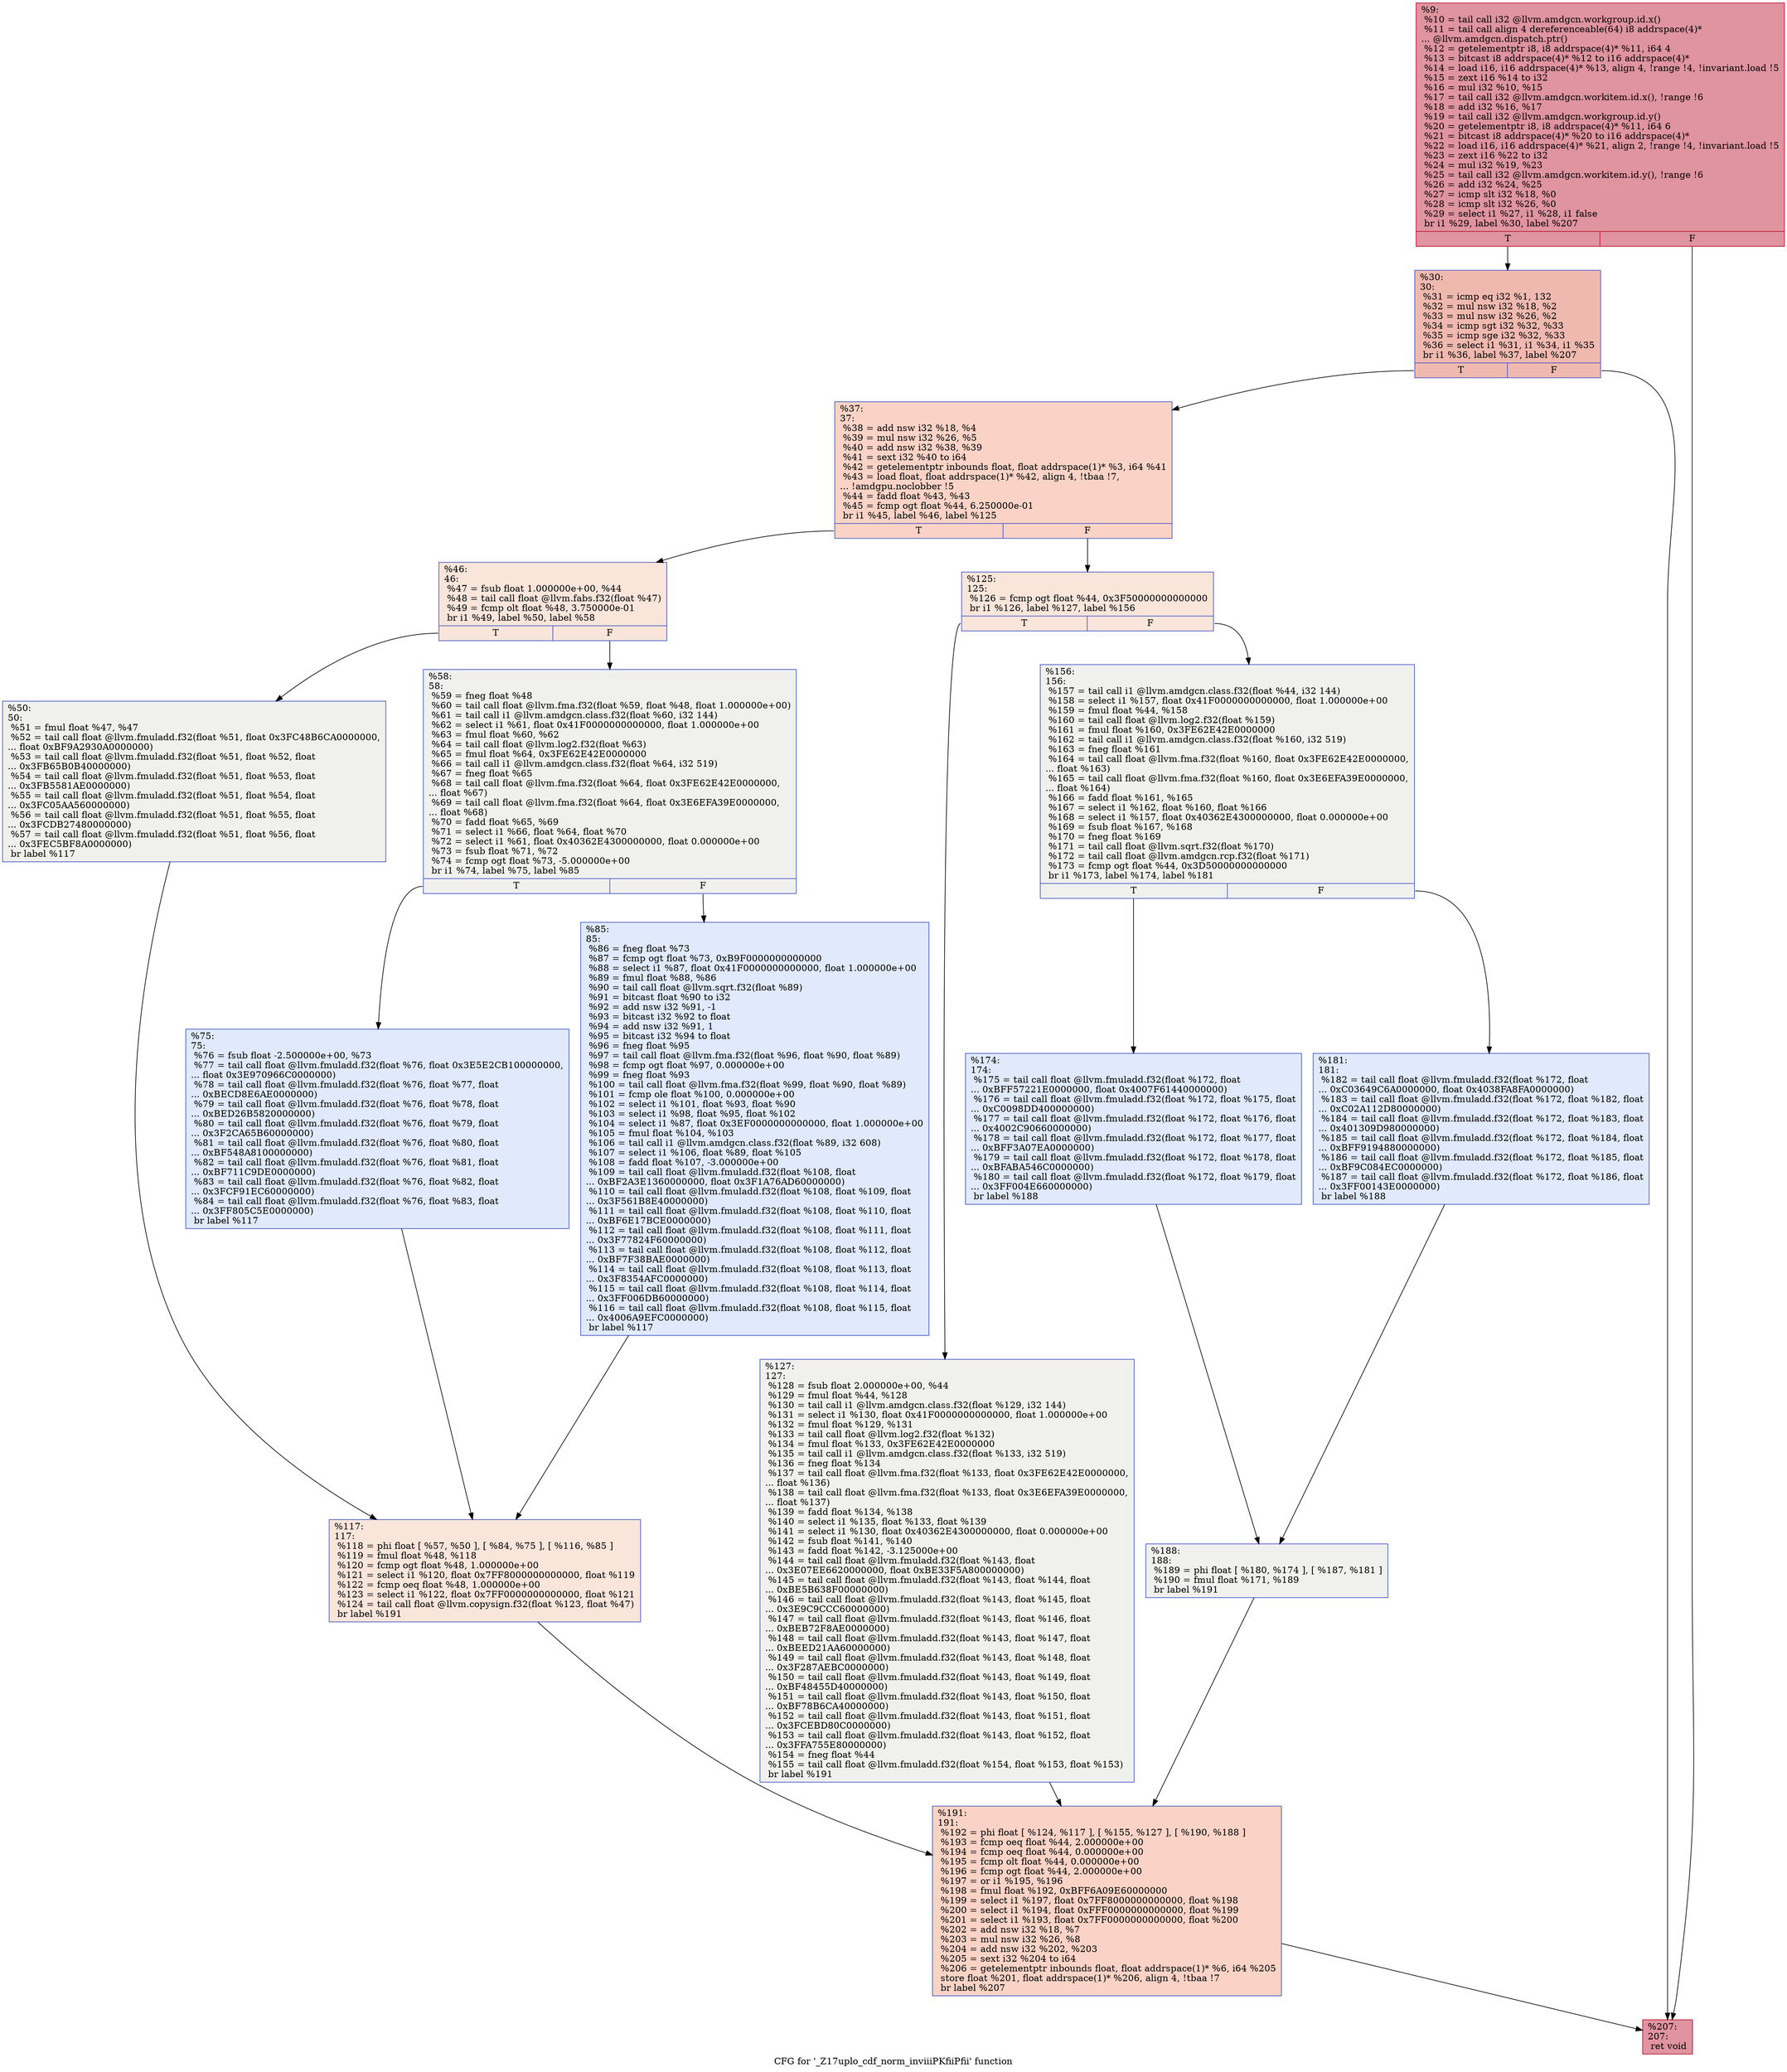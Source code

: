 digraph "CFG for '_Z17uplo_cdf_norm_inviiiPKfiiPfii' function" {
	label="CFG for '_Z17uplo_cdf_norm_inviiiPKfiiPfii' function";

	Node0x5207780 [shape=record,color="#b70d28ff", style=filled, fillcolor="#b70d2870",label="{%9:\l  %10 = tail call i32 @llvm.amdgcn.workgroup.id.x()\l  %11 = tail call align 4 dereferenceable(64) i8 addrspace(4)*\l... @llvm.amdgcn.dispatch.ptr()\l  %12 = getelementptr i8, i8 addrspace(4)* %11, i64 4\l  %13 = bitcast i8 addrspace(4)* %12 to i16 addrspace(4)*\l  %14 = load i16, i16 addrspace(4)* %13, align 4, !range !4, !invariant.load !5\l  %15 = zext i16 %14 to i32\l  %16 = mul i32 %10, %15\l  %17 = tail call i32 @llvm.amdgcn.workitem.id.x(), !range !6\l  %18 = add i32 %16, %17\l  %19 = tail call i32 @llvm.amdgcn.workgroup.id.y()\l  %20 = getelementptr i8, i8 addrspace(4)* %11, i64 6\l  %21 = bitcast i8 addrspace(4)* %20 to i16 addrspace(4)*\l  %22 = load i16, i16 addrspace(4)* %21, align 2, !range !4, !invariant.load !5\l  %23 = zext i16 %22 to i32\l  %24 = mul i32 %19, %23\l  %25 = tail call i32 @llvm.amdgcn.workitem.id.y(), !range !6\l  %26 = add i32 %24, %25\l  %27 = icmp slt i32 %18, %0\l  %28 = icmp slt i32 %26, %0\l  %29 = select i1 %27, i1 %28, i1 false\l  br i1 %29, label %30, label %207\l|{<s0>T|<s1>F}}"];
	Node0x5207780:s0 -> Node0x520bd40;
	Node0x5207780:s1 -> Node0x520bdd0;
	Node0x520bd40 [shape=record,color="#3d50c3ff", style=filled, fillcolor="#de614d70",label="{%30:\l30:                                               \l  %31 = icmp eq i32 %1, 132\l  %32 = mul nsw i32 %18, %2\l  %33 = mul nsw i32 %26, %2\l  %34 = icmp sgt i32 %32, %33\l  %35 = icmp sge i32 %32, %33\l  %36 = select i1 %31, i1 %34, i1 %35\l  br i1 %36, label %37, label %207\l|{<s0>T|<s1>F}}"];
	Node0x520bd40:s0 -> Node0x5209dc0;
	Node0x520bd40:s1 -> Node0x520bdd0;
	Node0x5209dc0 [shape=record,color="#3d50c3ff", style=filled, fillcolor="#f59c7d70",label="{%37:\l37:                                               \l  %38 = add nsw i32 %18, %4\l  %39 = mul nsw i32 %26, %5\l  %40 = add nsw i32 %38, %39\l  %41 = sext i32 %40 to i64\l  %42 = getelementptr inbounds float, float addrspace(1)* %3, i64 %41\l  %43 = load float, float addrspace(1)* %42, align 4, !tbaa !7,\l... !amdgpu.noclobber !5\l  %44 = fadd float %43, %43\l  %45 = fcmp ogt float %44, 6.250000e-01\l  br i1 %45, label %46, label %125\l|{<s0>T|<s1>F}}"];
	Node0x5209dc0:s0 -> Node0x520d510;
	Node0x5209dc0:s1 -> Node0x520d5a0;
	Node0x520d510 [shape=record,color="#3d50c3ff", style=filled, fillcolor="#f4c5ad70",label="{%46:\l46:                                               \l  %47 = fsub float 1.000000e+00, %44\l  %48 = tail call float @llvm.fabs.f32(float %47)\l  %49 = fcmp olt float %48, 3.750000e-01\l  br i1 %49, label %50, label %58\l|{<s0>T|<s1>F}}"];
	Node0x520d510:s0 -> Node0x520da00;
	Node0x520d510:s1 -> Node0x520da90;
	Node0x520da00 [shape=record,color="#3d50c3ff", style=filled, fillcolor="#dedcdb70",label="{%50:\l50:                                               \l  %51 = fmul float %47, %47\l  %52 = tail call float @llvm.fmuladd.f32(float %51, float 0x3FC48B6CA0000000,\l... float 0xBF9A2930A0000000)\l  %53 = tail call float @llvm.fmuladd.f32(float %51, float %52, float\l... 0x3FB65B0B40000000)\l  %54 = tail call float @llvm.fmuladd.f32(float %51, float %53, float\l... 0x3FB5581AE0000000)\l  %55 = tail call float @llvm.fmuladd.f32(float %51, float %54, float\l... 0x3FC05AA560000000)\l  %56 = tail call float @llvm.fmuladd.f32(float %51, float %55, float\l... 0x3FCDB27480000000)\l  %57 = tail call float @llvm.fmuladd.f32(float %51, float %56, float\l... 0x3FEC5BF8A0000000)\l  br label %117\l}"];
	Node0x520da00 -> Node0x520e710;
	Node0x520da90 [shape=record,color="#3d50c3ff", style=filled, fillcolor="#dedcdb70",label="{%58:\l58:                                               \l  %59 = fneg float %48\l  %60 = tail call float @llvm.fma.f32(float %59, float %48, float 1.000000e+00)\l  %61 = tail call i1 @llvm.amdgcn.class.f32(float %60, i32 144)\l  %62 = select i1 %61, float 0x41F0000000000000, float 1.000000e+00\l  %63 = fmul float %60, %62\l  %64 = tail call float @llvm.log2.f32(float %63)\l  %65 = fmul float %64, 0x3FE62E42E0000000\l  %66 = tail call i1 @llvm.amdgcn.class.f32(float %64, i32 519)\l  %67 = fneg float %65\l  %68 = tail call float @llvm.fma.f32(float %64, float 0x3FE62E42E0000000,\l... float %67)\l  %69 = tail call float @llvm.fma.f32(float %64, float 0x3E6EFA39E0000000,\l... float %68)\l  %70 = fadd float %65, %69\l  %71 = select i1 %66, float %64, float %70\l  %72 = select i1 %61, float 0x40362E4300000000, float 0.000000e+00\l  %73 = fsub float %71, %72\l  %74 = fcmp ogt float %73, -5.000000e+00\l  br i1 %74, label %75, label %85\l|{<s0>T|<s1>F}}"];
	Node0x520da90:s0 -> Node0x520fb90;
	Node0x520da90:s1 -> Node0x520fc20;
	Node0x520fb90 [shape=record,color="#3d50c3ff", style=filled, fillcolor="#b9d0f970",label="{%75:\l75:                                               \l  %76 = fsub float -2.500000e+00, %73\l  %77 = tail call float @llvm.fmuladd.f32(float %76, float 0x3E5E2CB100000000,\l... float 0x3E970966C0000000)\l  %78 = tail call float @llvm.fmuladd.f32(float %76, float %77, float\l... 0xBECD8E6AE0000000)\l  %79 = tail call float @llvm.fmuladd.f32(float %76, float %78, float\l... 0xBED26B5820000000)\l  %80 = tail call float @llvm.fmuladd.f32(float %76, float %79, float\l... 0x3F2CA65B60000000)\l  %81 = tail call float @llvm.fmuladd.f32(float %76, float %80, float\l... 0xBF548A8100000000)\l  %82 = tail call float @llvm.fmuladd.f32(float %76, float %81, float\l... 0xBF711C9DE0000000)\l  %83 = tail call float @llvm.fmuladd.f32(float %76, float %82, float\l... 0x3FCF91EC60000000)\l  %84 = tail call float @llvm.fmuladd.f32(float %76, float %83, float\l... 0x3FF805C5E0000000)\l  br label %117\l}"];
	Node0x520fb90 -> Node0x520e710;
	Node0x520fc20 [shape=record,color="#3d50c3ff", style=filled, fillcolor="#b9d0f970",label="{%85:\l85:                                               \l  %86 = fneg float %73\l  %87 = fcmp ogt float %73, 0xB9F0000000000000\l  %88 = select i1 %87, float 0x41F0000000000000, float 1.000000e+00\l  %89 = fmul float %88, %86\l  %90 = tail call float @llvm.sqrt.f32(float %89)\l  %91 = bitcast float %90 to i32\l  %92 = add nsw i32 %91, -1\l  %93 = bitcast i32 %92 to float\l  %94 = add nsw i32 %91, 1\l  %95 = bitcast i32 %94 to float\l  %96 = fneg float %95\l  %97 = tail call float @llvm.fma.f32(float %96, float %90, float %89)\l  %98 = fcmp ogt float %97, 0.000000e+00\l  %99 = fneg float %93\l  %100 = tail call float @llvm.fma.f32(float %99, float %90, float %89)\l  %101 = fcmp ole float %100, 0.000000e+00\l  %102 = select i1 %101, float %93, float %90\l  %103 = select i1 %98, float %95, float %102\l  %104 = select i1 %87, float 0x3EF0000000000000, float 1.000000e+00\l  %105 = fmul float %104, %103\l  %106 = tail call i1 @llvm.amdgcn.class.f32(float %89, i32 608)\l  %107 = select i1 %106, float %89, float %105\l  %108 = fadd float %107, -3.000000e+00\l  %109 = tail call float @llvm.fmuladd.f32(float %108, float\l... 0xBF2A3E1360000000, float 0x3F1A76AD60000000)\l  %110 = tail call float @llvm.fmuladd.f32(float %108, float %109, float\l... 0x3F561B8E40000000)\l  %111 = tail call float @llvm.fmuladd.f32(float %108, float %110, float\l... 0xBF6E17BCE0000000)\l  %112 = tail call float @llvm.fmuladd.f32(float %108, float %111, float\l... 0x3F77824F60000000)\l  %113 = tail call float @llvm.fmuladd.f32(float %108, float %112, float\l... 0xBF7F38BAE0000000)\l  %114 = tail call float @llvm.fmuladd.f32(float %108, float %113, float\l... 0x3F8354AFC0000000)\l  %115 = tail call float @llvm.fmuladd.f32(float %108, float %114, float\l... 0x3FF006DB60000000)\l  %116 = tail call float @llvm.fmuladd.f32(float %108, float %115, float\l... 0x4006A9EFC0000000)\l  br label %117\l}"];
	Node0x520fc20 -> Node0x520e710;
	Node0x520e710 [shape=record,color="#3d50c3ff", style=filled, fillcolor="#f4c5ad70",label="{%117:\l117:                                              \l  %118 = phi float [ %57, %50 ], [ %84, %75 ], [ %116, %85 ]\l  %119 = fmul float %48, %118\l  %120 = fcmp ogt float %48, 1.000000e+00\l  %121 = select i1 %120, float 0x7FF8000000000000, float %119\l  %122 = fcmp oeq float %48, 1.000000e+00\l  %123 = select i1 %122, float 0x7FF0000000000000, float %121\l  %124 = tail call float @llvm.copysign.f32(float %123, float %47)\l  br label %191\l}"];
	Node0x520e710 -> Node0x5212d90;
	Node0x520d5a0 [shape=record,color="#3d50c3ff", style=filled, fillcolor="#f4c5ad70",label="{%125:\l125:                                              \l  %126 = fcmp ogt float %44, 0x3F50000000000000\l  br i1 %126, label %127, label %156\l|{<s0>T|<s1>F}}"];
	Node0x520d5a0:s0 -> Node0x5212f20;
	Node0x520d5a0:s1 -> Node0x5212fb0;
	Node0x5212f20 [shape=record,color="#3d50c3ff", style=filled, fillcolor="#dedcdb70",label="{%127:\l127:                                              \l  %128 = fsub float 2.000000e+00, %44\l  %129 = fmul float %44, %128\l  %130 = tail call i1 @llvm.amdgcn.class.f32(float %129, i32 144)\l  %131 = select i1 %130, float 0x41F0000000000000, float 1.000000e+00\l  %132 = fmul float %129, %131\l  %133 = tail call float @llvm.log2.f32(float %132)\l  %134 = fmul float %133, 0x3FE62E42E0000000\l  %135 = tail call i1 @llvm.amdgcn.class.f32(float %133, i32 519)\l  %136 = fneg float %134\l  %137 = tail call float @llvm.fma.f32(float %133, float 0x3FE62E42E0000000,\l... float %136)\l  %138 = tail call float @llvm.fma.f32(float %133, float 0x3E6EFA39E0000000,\l... float %137)\l  %139 = fadd float %134, %138\l  %140 = select i1 %135, float %133, float %139\l  %141 = select i1 %130, float 0x40362E4300000000, float 0.000000e+00\l  %142 = fsub float %141, %140\l  %143 = fadd float %142, -3.125000e+00\l  %144 = tail call float @llvm.fmuladd.f32(float %143, float\l... 0x3E07EE6620000000, float 0xBE33F5A800000000)\l  %145 = tail call float @llvm.fmuladd.f32(float %143, float %144, float\l... 0xBE5B638F00000000)\l  %146 = tail call float @llvm.fmuladd.f32(float %143, float %145, float\l... 0x3E9C9CCC60000000)\l  %147 = tail call float @llvm.fmuladd.f32(float %143, float %146, float\l... 0xBEB72F8AE0000000)\l  %148 = tail call float @llvm.fmuladd.f32(float %143, float %147, float\l... 0xBEED21AA60000000)\l  %149 = tail call float @llvm.fmuladd.f32(float %143, float %148, float\l... 0x3F287AEBC0000000)\l  %150 = tail call float @llvm.fmuladd.f32(float %143, float %149, float\l... 0xBF48455D40000000)\l  %151 = tail call float @llvm.fmuladd.f32(float %143, float %150, float\l... 0xBF78B6CA40000000)\l  %152 = tail call float @llvm.fmuladd.f32(float %143, float %151, float\l... 0x3FCEBD80C0000000)\l  %153 = tail call float @llvm.fmuladd.f32(float %143, float %152, float\l... 0x3FFA755E80000000)\l  %154 = fneg float %44\l  %155 = tail call float @llvm.fmuladd.f32(float %154, float %153, float %153)\l  br label %191\l}"];
	Node0x5212f20 -> Node0x5212d90;
	Node0x5212fb0 [shape=record,color="#3d50c3ff", style=filled, fillcolor="#dedcdb70",label="{%156:\l156:                                              \l  %157 = tail call i1 @llvm.amdgcn.class.f32(float %44, i32 144)\l  %158 = select i1 %157, float 0x41F0000000000000, float 1.000000e+00\l  %159 = fmul float %44, %158\l  %160 = tail call float @llvm.log2.f32(float %159)\l  %161 = fmul float %160, 0x3FE62E42E0000000\l  %162 = tail call i1 @llvm.amdgcn.class.f32(float %160, i32 519)\l  %163 = fneg float %161\l  %164 = tail call float @llvm.fma.f32(float %160, float 0x3FE62E42E0000000,\l... float %163)\l  %165 = tail call float @llvm.fma.f32(float %160, float 0x3E6EFA39E0000000,\l... float %164)\l  %166 = fadd float %161, %165\l  %167 = select i1 %162, float %160, float %166\l  %168 = select i1 %157, float 0x40362E4300000000, float 0.000000e+00\l  %169 = fsub float %167, %168\l  %170 = fneg float %169\l  %171 = tail call float @llvm.sqrt.f32(float %170)\l  %172 = tail call float @llvm.amdgcn.rcp.f32(float %171)\l  %173 = fcmp ogt float %44, 0x3D50000000000000\l  br i1 %173, label %174, label %181\l|{<s0>T|<s1>F}}"];
	Node0x5212fb0:s0 -> Node0x5216a40;
	Node0x5212fb0:s1 -> Node0x5216ad0;
	Node0x5216a40 [shape=record,color="#3d50c3ff", style=filled, fillcolor="#b9d0f970",label="{%174:\l174:                                              \l  %175 = tail call float @llvm.fmuladd.f32(float %172, float\l... 0xBFF57221E0000000, float 0x4007F61440000000)\l  %176 = tail call float @llvm.fmuladd.f32(float %172, float %175, float\l... 0xC0098DD400000000)\l  %177 = tail call float @llvm.fmuladd.f32(float %172, float %176, float\l... 0x4002C90660000000)\l  %178 = tail call float @llvm.fmuladd.f32(float %172, float %177, float\l... 0xBFF3A07EA0000000)\l  %179 = tail call float @llvm.fmuladd.f32(float %172, float %178, float\l... 0xBFABA546C0000000)\l  %180 = tail call float @llvm.fmuladd.f32(float %172, float %179, float\l... 0x3FF004E660000000)\l  br label %188\l}"];
	Node0x5216a40 -> Node0x5217530;
	Node0x5216ad0 [shape=record,color="#3d50c3ff", style=filled, fillcolor="#b9d0f970",label="{%181:\l181:                                              \l  %182 = tail call float @llvm.fmuladd.f32(float %172, float\l... 0xC03649C6A0000000, float 0x4038FA8FA0000000)\l  %183 = tail call float @llvm.fmuladd.f32(float %172, float %182, float\l... 0xC02A112D80000000)\l  %184 = tail call float @llvm.fmuladd.f32(float %172, float %183, float\l... 0x401309D980000000)\l  %185 = tail call float @llvm.fmuladd.f32(float %172, float %184, float\l... 0xBFF9194880000000)\l  %186 = tail call float @llvm.fmuladd.f32(float %172, float %185, float\l... 0xBF9C084EC0000000)\l  %187 = tail call float @llvm.fmuladd.f32(float %172, float %186, float\l... 0x3FF00143E0000000)\l  br label %188\l}"];
	Node0x5216ad0 -> Node0x5217530;
	Node0x5217530 [shape=record,color="#3d50c3ff", style=filled, fillcolor="#dedcdb70",label="{%188:\l188:                                              \l  %189 = phi float [ %180, %174 ], [ %187, %181 ]\l  %190 = fmul float %171, %189\l  br label %191\l}"];
	Node0x5217530 -> Node0x5212d90;
	Node0x5212d90 [shape=record,color="#3d50c3ff", style=filled, fillcolor="#f59c7d70",label="{%191:\l191:                                              \l  %192 = phi float [ %124, %117 ], [ %155, %127 ], [ %190, %188 ]\l  %193 = fcmp oeq float %44, 2.000000e+00\l  %194 = fcmp oeq float %44, 0.000000e+00\l  %195 = fcmp olt float %44, 0.000000e+00\l  %196 = fcmp ogt float %44, 2.000000e+00\l  %197 = or i1 %195, %196\l  %198 = fmul float %192, 0xBFF6A09E60000000\l  %199 = select i1 %197, float 0x7FF8000000000000, float %198\l  %200 = select i1 %194, float 0xFFF0000000000000, float %199\l  %201 = select i1 %193, float 0x7FF0000000000000, float %200\l  %202 = add nsw i32 %18, %7\l  %203 = mul nsw i32 %26, %8\l  %204 = add nsw i32 %202, %203\l  %205 = sext i32 %204 to i64\l  %206 = getelementptr inbounds float, float addrspace(1)* %6, i64 %205\l  store float %201, float addrspace(1)* %206, align 4, !tbaa !7\l  br label %207\l}"];
	Node0x5212d90 -> Node0x520bdd0;
	Node0x520bdd0 [shape=record,color="#b70d28ff", style=filled, fillcolor="#b70d2870",label="{%207:\l207:                                              \l  ret void\l}"];
}
